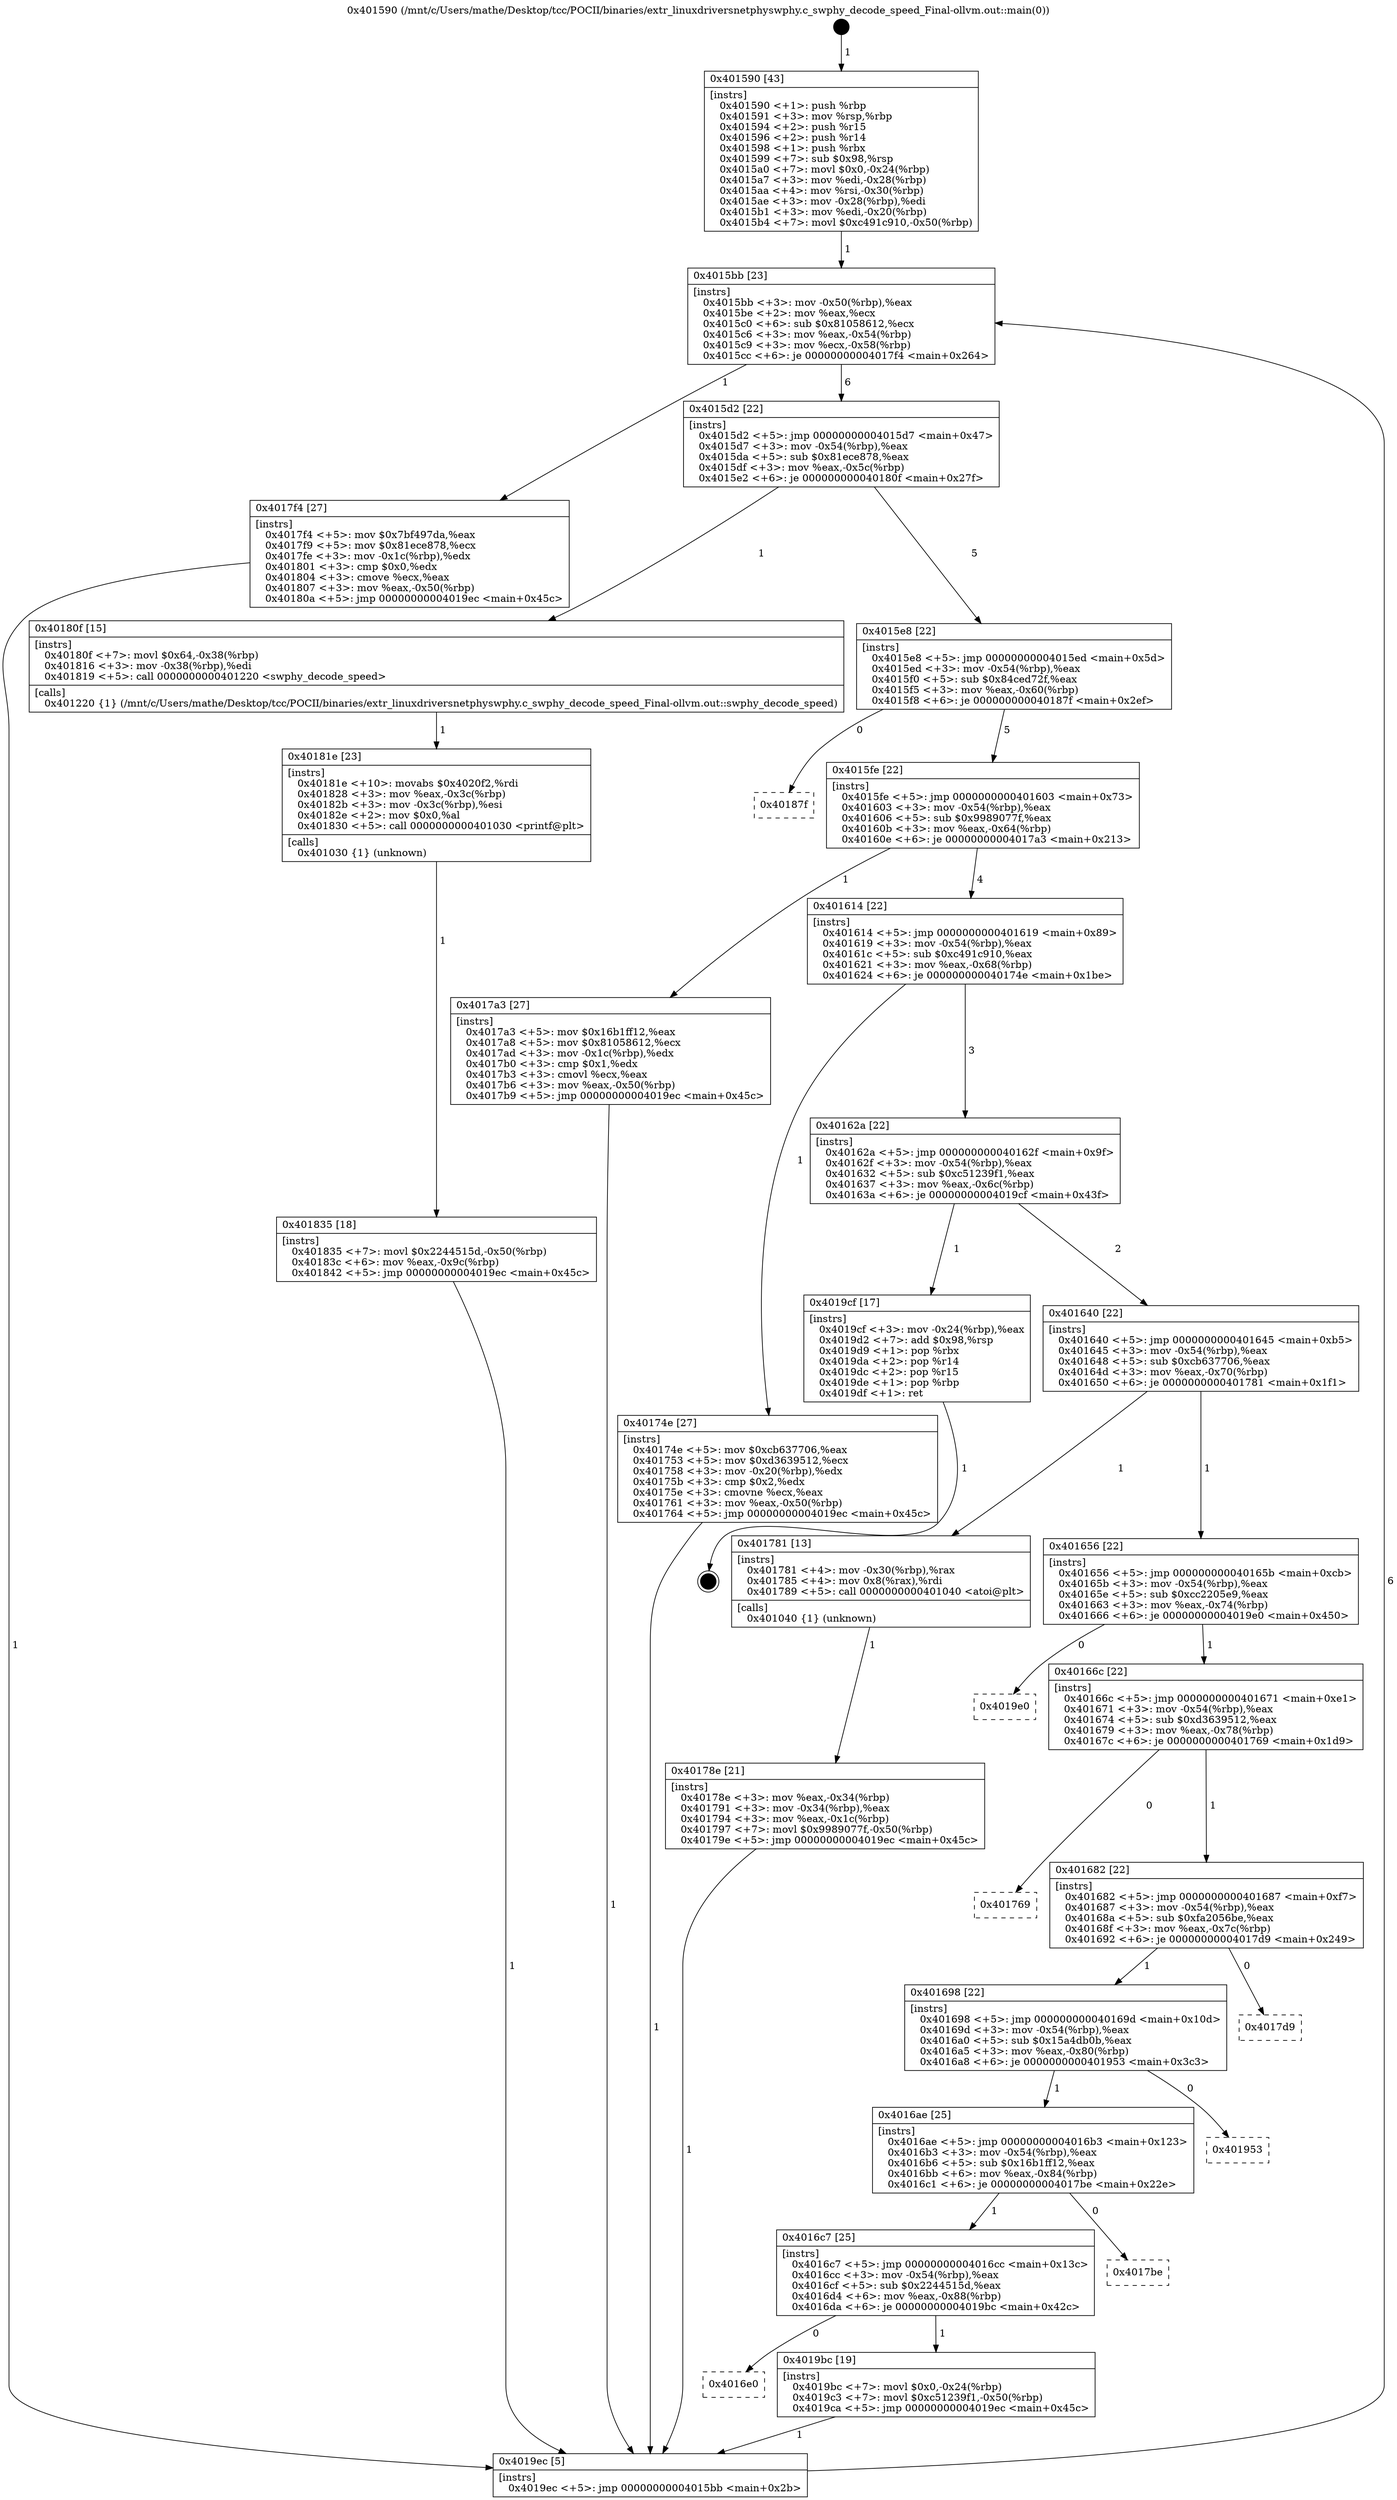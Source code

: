 digraph "0x401590" {
  label = "0x401590 (/mnt/c/Users/mathe/Desktop/tcc/POCII/binaries/extr_linuxdriversnetphyswphy.c_swphy_decode_speed_Final-ollvm.out::main(0))"
  labelloc = "t"
  node[shape=record]

  Entry [label="",width=0.3,height=0.3,shape=circle,fillcolor=black,style=filled]
  "0x4015bb" [label="{
     0x4015bb [23]\l
     | [instrs]\l
     &nbsp;&nbsp;0x4015bb \<+3\>: mov -0x50(%rbp),%eax\l
     &nbsp;&nbsp;0x4015be \<+2\>: mov %eax,%ecx\l
     &nbsp;&nbsp;0x4015c0 \<+6\>: sub $0x81058612,%ecx\l
     &nbsp;&nbsp;0x4015c6 \<+3\>: mov %eax,-0x54(%rbp)\l
     &nbsp;&nbsp;0x4015c9 \<+3\>: mov %ecx,-0x58(%rbp)\l
     &nbsp;&nbsp;0x4015cc \<+6\>: je 00000000004017f4 \<main+0x264\>\l
  }"]
  "0x4017f4" [label="{
     0x4017f4 [27]\l
     | [instrs]\l
     &nbsp;&nbsp;0x4017f4 \<+5\>: mov $0x7bf497da,%eax\l
     &nbsp;&nbsp;0x4017f9 \<+5\>: mov $0x81ece878,%ecx\l
     &nbsp;&nbsp;0x4017fe \<+3\>: mov -0x1c(%rbp),%edx\l
     &nbsp;&nbsp;0x401801 \<+3\>: cmp $0x0,%edx\l
     &nbsp;&nbsp;0x401804 \<+3\>: cmove %ecx,%eax\l
     &nbsp;&nbsp;0x401807 \<+3\>: mov %eax,-0x50(%rbp)\l
     &nbsp;&nbsp;0x40180a \<+5\>: jmp 00000000004019ec \<main+0x45c\>\l
  }"]
  "0x4015d2" [label="{
     0x4015d2 [22]\l
     | [instrs]\l
     &nbsp;&nbsp;0x4015d2 \<+5\>: jmp 00000000004015d7 \<main+0x47\>\l
     &nbsp;&nbsp;0x4015d7 \<+3\>: mov -0x54(%rbp),%eax\l
     &nbsp;&nbsp;0x4015da \<+5\>: sub $0x81ece878,%eax\l
     &nbsp;&nbsp;0x4015df \<+3\>: mov %eax,-0x5c(%rbp)\l
     &nbsp;&nbsp;0x4015e2 \<+6\>: je 000000000040180f \<main+0x27f\>\l
  }"]
  Exit [label="",width=0.3,height=0.3,shape=circle,fillcolor=black,style=filled,peripheries=2]
  "0x40180f" [label="{
     0x40180f [15]\l
     | [instrs]\l
     &nbsp;&nbsp;0x40180f \<+7\>: movl $0x64,-0x38(%rbp)\l
     &nbsp;&nbsp;0x401816 \<+3\>: mov -0x38(%rbp),%edi\l
     &nbsp;&nbsp;0x401819 \<+5\>: call 0000000000401220 \<swphy_decode_speed\>\l
     | [calls]\l
     &nbsp;&nbsp;0x401220 \{1\} (/mnt/c/Users/mathe/Desktop/tcc/POCII/binaries/extr_linuxdriversnetphyswphy.c_swphy_decode_speed_Final-ollvm.out::swphy_decode_speed)\l
  }"]
  "0x4015e8" [label="{
     0x4015e8 [22]\l
     | [instrs]\l
     &nbsp;&nbsp;0x4015e8 \<+5\>: jmp 00000000004015ed \<main+0x5d\>\l
     &nbsp;&nbsp;0x4015ed \<+3\>: mov -0x54(%rbp),%eax\l
     &nbsp;&nbsp;0x4015f0 \<+5\>: sub $0x84ced72f,%eax\l
     &nbsp;&nbsp;0x4015f5 \<+3\>: mov %eax,-0x60(%rbp)\l
     &nbsp;&nbsp;0x4015f8 \<+6\>: je 000000000040187f \<main+0x2ef\>\l
  }"]
  "0x4016e0" [label="{
     0x4016e0\l
  }", style=dashed]
  "0x40187f" [label="{
     0x40187f\l
  }", style=dashed]
  "0x4015fe" [label="{
     0x4015fe [22]\l
     | [instrs]\l
     &nbsp;&nbsp;0x4015fe \<+5\>: jmp 0000000000401603 \<main+0x73\>\l
     &nbsp;&nbsp;0x401603 \<+3\>: mov -0x54(%rbp),%eax\l
     &nbsp;&nbsp;0x401606 \<+5\>: sub $0x9989077f,%eax\l
     &nbsp;&nbsp;0x40160b \<+3\>: mov %eax,-0x64(%rbp)\l
     &nbsp;&nbsp;0x40160e \<+6\>: je 00000000004017a3 \<main+0x213\>\l
  }"]
  "0x4019bc" [label="{
     0x4019bc [19]\l
     | [instrs]\l
     &nbsp;&nbsp;0x4019bc \<+7\>: movl $0x0,-0x24(%rbp)\l
     &nbsp;&nbsp;0x4019c3 \<+7\>: movl $0xc51239f1,-0x50(%rbp)\l
     &nbsp;&nbsp;0x4019ca \<+5\>: jmp 00000000004019ec \<main+0x45c\>\l
  }"]
  "0x4017a3" [label="{
     0x4017a3 [27]\l
     | [instrs]\l
     &nbsp;&nbsp;0x4017a3 \<+5\>: mov $0x16b1ff12,%eax\l
     &nbsp;&nbsp;0x4017a8 \<+5\>: mov $0x81058612,%ecx\l
     &nbsp;&nbsp;0x4017ad \<+3\>: mov -0x1c(%rbp),%edx\l
     &nbsp;&nbsp;0x4017b0 \<+3\>: cmp $0x1,%edx\l
     &nbsp;&nbsp;0x4017b3 \<+3\>: cmovl %ecx,%eax\l
     &nbsp;&nbsp;0x4017b6 \<+3\>: mov %eax,-0x50(%rbp)\l
     &nbsp;&nbsp;0x4017b9 \<+5\>: jmp 00000000004019ec \<main+0x45c\>\l
  }"]
  "0x401614" [label="{
     0x401614 [22]\l
     | [instrs]\l
     &nbsp;&nbsp;0x401614 \<+5\>: jmp 0000000000401619 \<main+0x89\>\l
     &nbsp;&nbsp;0x401619 \<+3\>: mov -0x54(%rbp),%eax\l
     &nbsp;&nbsp;0x40161c \<+5\>: sub $0xc491c910,%eax\l
     &nbsp;&nbsp;0x401621 \<+3\>: mov %eax,-0x68(%rbp)\l
     &nbsp;&nbsp;0x401624 \<+6\>: je 000000000040174e \<main+0x1be\>\l
  }"]
  "0x4016c7" [label="{
     0x4016c7 [25]\l
     | [instrs]\l
     &nbsp;&nbsp;0x4016c7 \<+5\>: jmp 00000000004016cc \<main+0x13c\>\l
     &nbsp;&nbsp;0x4016cc \<+3\>: mov -0x54(%rbp),%eax\l
     &nbsp;&nbsp;0x4016cf \<+5\>: sub $0x2244515d,%eax\l
     &nbsp;&nbsp;0x4016d4 \<+6\>: mov %eax,-0x88(%rbp)\l
     &nbsp;&nbsp;0x4016da \<+6\>: je 00000000004019bc \<main+0x42c\>\l
  }"]
  "0x40174e" [label="{
     0x40174e [27]\l
     | [instrs]\l
     &nbsp;&nbsp;0x40174e \<+5\>: mov $0xcb637706,%eax\l
     &nbsp;&nbsp;0x401753 \<+5\>: mov $0xd3639512,%ecx\l
     &nbsp;&nbsp;0x401758 \<+3\>: mov -0x20(%rbp),%edx\l
     &nbsp;&nbsp;0x40175b \<+3\>: cmp $0x2,%edx\l
     &nbsp;&nbsp;0x40175e \<+3\>: cmovne %ecx,%eax\l
     &nbsp;&nbsp;0x401761 \<+3\>: mov %eax,-0x50(%rbp)\l
     &nbsp;&nbsp;0x401764 \<+5\>: jmp 00000000004019ec \<main+0x45c\>\l
  }"]
  "0x40162a" [label="{
     0x40162a [22]\l
     | [instrs]\l
     &nbsp;&nbsp;0x40162a \<+5\>: jmp 000000000040162f \<main+0x9f\>\l
     &nbsp;&nbsp;0x40162f \<+3\>: mov -0x54(%rbp),%eax\l
     &nbsp;&nbsp;0x401632 \<+5\>: sub $0xc51239f1,%eax\l
     &nbsp;&nbsp;0x401637 \<+3\>: mov %eax,-0x6c(%rbp)\l
     &nbsp;&nbsp;0x40163a \<+6\>: je 00000000004019cf \<main+0x43f\>\l
  }"]
  "0x4019ec" [label="{
     0x4019ec [5]\l
     | [instrs]\l
     &nbsp;&nbsp;0x4019ec \<+5\>: jmp 00000000004015bb \<main+0x2b\>\l
  }"]
  "0x401590" [label="{
     0x401590 [43]\l
     | [instrs]\l
     &nbsp;&nbsp;0x401590 \<+1\>: push %rbp\l
     &nbsp;&nbsp;0x401591 \<+3\>: mov %rsp,%rbp\l
     &nbsp;&nbsp;0x401594 \<+2\>: push %r15\l
     &nbsp;&nbsp;0x401596 \<+2\>: push %r14\l
     &nbsp;&nbsp;0x401598 \<+1\>: push %rbx\l
     &nbsp;&nbsp;0x401599 \<+7\>: sub $0x98,%rsp\l
     &nbsp;&nbsp;0x4015a0 \<+7\>: movl $0x0,-0x24(%rbp)\l
     &nbsp;&nbsp;0x4015a7 \<+3\>: mov %edi,-0x28(%rbp)\l
     &nbsp;&nbsp;0x4015aa \<+4\>: mov %rsi,-0x30(%rbp)\l
     &nbsp;&nbsp;0x4015ae \<+3\>: mov -0x28(%rbp),%edi\l
     &nbsp;&nbsp;0x4015b1 \<+3\>: mov %edi,-0x20(%rbp)\l
     &nbsp;&nbsp;0x4015b4 \<+7\>: movl $0xc491c910,-0x50(%rbp)\l
  }"]
  "0x4017be" [label="{
     0x4017be\l
  }", style=dashed]
  "0x4019cf" [label="{
     0x4019cf [17]\l
     | [instrs]\l
     &nbsp;&nbsp;0x4019cf \<+3\>: mov -0x24(%rbp),%eax\l
     &nbsp;&nbsp;0x4019d2 \<+7\>: add $0x98,%rsp\l
     &nbsp;&nbsp;0x4019d9 \<+1\>: pop %rbx\l
     &nbsp;&nbsp;0x4019da \<+2\>: pop %r14\l
     &nbsp;&nbsp;0x4019dc \<+2\>: pop %r15\l
     &nbsp;&nbsp;0x4019de \<+1\>: pop %rbp\l
     &nbsp;&nbsp;0x4019df \<+1\>: ret\l
  }"]
  "0x401640" [label="{
     0x401640 [22]\l
     | [instrs]\l
     &nbsp;&nbsp;0x401640 \<+5\>: jmp 0000000000401645 \<main+0xb5\>\l
     &nbsp;&nbsp;0x401645 \<+3\>: mov -0x54(%rbp),%eax\l
     &nbsp;&nbsp;0x401648 \<+5\>: sub $0xcb637706,%eax\l
     &nbsp;&nbsp;0x40164d \<+3\>: mov %eax,-0x70(%rbp)\l
     &nbsp;&nbsp;0x401650 \<+6\>: je 0000000000401781 \<main+0x1f1\>\l
  }"]
  "0x4016ae" [label="{
     0x4016ae [25]\l
     | [instrs]\l
     &nbsp;&nbsp;0x4016ae \<+5\>: jmp 00000000004016b3 \<main+0x123\>\l
     &nbsp;&nbsp;0x4016b3 \<+3\>: mov -0x54(%rbp),%eax\l
     &nbsp;&nbsp;0x4016b6 \<+5\>: sub $0x16b1ff12,%eax\l
     &nbsp;&nbsp;0x4016bb \<+6\>: mov %eax,-0x84(%rbp)\l
     &nbsp;&nbsp;0x4016c1 \<+6\>: je 00000000004017be \<main+0x22e\>\l
  }"]
  "0x401781" [label="{
     0x401781 [13]\l
     | [instrs]\l
     &nbsp;&nbsp;0x401781 \<+4\>: mov -0x30(%rbp),%rax\l
     &nbsp;&nbsp;0x401785 \<+4\>: mov 0x8(%rax),%rdi\l
     &nbsp;&nbsp;0x401789 \<+5\>: call 0000000000401040 \<atoi@plt\>\l
     | [calls]\l
     &nbsp;&nbsp;0x401040 \{1\} (unknown)\l
  }"]
  "0x401656" [label="{
     0x401656 [22]\l
     | [instrs]\l
     &nbsp;&nbsp;0x401656 \<+5\>: jmp 000000000040165b \<main+0xcb\>\l
     &nbsp;&nbsp;0x40165b \<+3\>: mov -0x54(%rbp),%eax\l
     &nbsp;&nbsp;0x40165e \<+5\>: sub $0xcc2205e9,%eax\l
     &nbsp;&nbsp;0x401663 \<+3\>: mov %eax,-0x74(%rbp)\l
     &nbsp;&nbsp;0x401666 \<+6\>: je 00000000004019e0 \<main+0x450\>\l
  }"]
  "0x40178e" [label="{
     0x40178e [21]\l
     | [instrs]\l
     &nbsp;&nbsp;0x40178e \<+3\>: mov %eax,-0x34(%rbp)\l
     &nbsp;&nbsp;0x401791 \<+3\>: mov -0x34(%rbp),%eax\l
     &nbsp;&nbsp;0x401794 \<+3\>: mov %eax,-0x1c(%rbp)\l
     &nbsp;&nbsp;0x401797 \<+7\>: movl $0x9989077f,-0x50(%rbp)\l
     &nbsp;&nbsp;0x40179e \<+5\>: jmp 00000000004019ec \<main+0x45c\>\l
  }"]
  "0x40181e" [label="{
     0x40181e [23]\l
     | [instrs]\l
     &nbsp;&nbsp;0x40181e \<+10\>: movabs $0x4020f2,%rdi\l
     &nbsp;&nbsp;0x401828 \<+3\>: mov %eax,-0x3c(%rbp)\l
     &nbsp;&nbsp;0x40182b \<+3\>: mov -0x3c(%rbp),%esi\l
     &nbsp;&nbsp;0x40182e \<+2\>: mov $0x0,%al\l
     &nbsp;&nbsp;0x401830 \<+5\>: call 0000000000401030 \<printf@plt\>\l
     | [calls]\l
     &nbsp;&nbsp;0x401030 \{1\} (unknown)\l
  }"]
  "0x401835" [label="{
     0x401835 [18]\l
     | [instrs]\l
     &nbsp;&nbsp;0x401835 \<+7\>: movl $0x2244515d,-0x50(%rbp)\l
     &nbsp;&nbsp;0x40183c \<+6\>: mov %eax,-0x9c(%rbp)\l
     &nbsp;&nbsp;0x401842 \<+5\>: jmp 00000000004019ec \<main+0x45c\>\l
  }"]
  "0x401953" [label="{
     0x401953\l
  }", style=dashed]
  "0x4019e0" [label="{
     0x4019e0\l
  }", style=dashed]
  "0x40166c" [label="{
     0x40166c [22]\l
     | [instrs]\l
     &nbsp;&nbsp;0x40166c \<+5\>: jmp 0000000000401671 \<main+0xe1\>\l
     &nbsp;&nbsp;0x401671 \<+3\>: mov -0x54(%rbp),%eax\l
     &nbsp;&nbsp;0x401674 \<+5\>: sub $0xd3639512,%eax\l
     &nbsp;&nbsp;0x401679 \<+3\>: mov %eax,-0x78(%rbp)\l
     &nbsp;&nbsp;0x40167c \<+6\>: je 0000000000401769 \<main+0x1d9\>\l
  }"]
  "0x401698" [label="{
     0x401698 [22]\l
     | [instrs]\l
     &nbsp;&nbsp;0x401698 \<+5\>: jmp 000000000040169d \<main+0x10d\>\l
     &nbsp;&nbsp;0x40169d \<+3\>: mov -0x54(%rbp),%eax\l
     &nbsp;&nbsp;0x4016a0 \<+5\>: sub $0x15a4db0b,%eax\l
     &nbsp;&nbsp;0x4016a5 \<+3\>: mov %eax,-0x80(%rbp)\l
     &nbsp;&nbsp;0x4016a8 \<+6\>: je 0000000000401953 \<main+0x3c3\>\l
  }"]
  "0x401769" [label="{
     0x401769\l
  }", style=dashed]
  "0x401682" [label="{
     0x401682 [22]\l
     | [instrs]\l
     &nbsp;&nbsp;0x401682 \<+5\>: jmp 0000000000401687 \<main+0xf7\>\l
     &nbsp;&nbsp;0x401687 \<+3\>: mov -0x54(%rbp),%eax\l
     &nbsp;&nbsp;0x40168a \<+5\>: sub $0xfa2056be,%eax\l
     &nbsp;&nbsp;0x40168f \<+3\>: mov %eax,-0x7c(%rbp)\l
     &nbsp;&nbsp;0x401692 \<+6\>: je 00000000004017d9 \<main+0x249\>\l
  }"]
  "0x4017d9" [label="{
     0x4017d9\l
  }", style=dashed]
  Entry -> "0x401590" [label=" 1"]
  "0x4015bb" -> "0x4017f4" [label=" 1"]
  "0x4015bb" -> "0x4015d2" [label=" 6"]
  "0x4019cf" -> Exit [label=" 1"]
  "0x4015d2" -> "0x40180f" [label=" 1"]
  "0x4015d2" -> "0x4015e8" [label=" 5"]
  "0x4019bc" -> "0x4019ec" [label=" 1"]
  "0x4015e8" -> "0x40187f" [label=" 0"]
  "0x4015e8" -> "0x4015fe" [label=" 5"]
  "0x4016c7" -> "0x4016e0" [label=" 0"]
  "0x4015fe" -> "0x4017a3" [label=" 1"]
  "0x4015fe" -> "0x401614" [label=" 4"]
  "0x4016c7" -> "0x4019bc" [label=" 1"]
  "0x401614" -> "0x40174e" [label=" 1"]
  "0x401614" -> "0x40162a" [label=" 3"]
  "0x40174e" -> "0x4019ec" [label=" 1"]
  "0x401590" -> "0x4015bb" [label=" 1"]
  "0x4019ec" -> "0x4015bb" [label=" 6"]
  "0x4016ae" -> "0x4016c7" [label=" 1"]
  "0x40162a" -> "0x4019cf" [label=" 1"]
  "0x40162a" -> "0x401640" [label=" 2"]
  "0x4016ae" -> "0x4017be" [label=" 0"]
  "0x401640" -> "0x401781" [label=" 1"]
  "0x401640" -> "0x401656" [label=" 1"]
  "0x401781" -> "0x40178e" [label=" 1"]
  "0x40178e" -> "0x4019ec" [label=" 1"]
  "0x4017a3" -> "0x4019ec" [label=" 1"]
  "0x4017f4" -> "0x4019ec" [label=" 1"]
  "0x40180f" -> "0x40181e" [label=" 1"]
  "0x40181e" -> "0x401835" [label=" 1"]
  "0x401835" -> "0x4019ec" [label=" 1"]
  "0x401698" -> "0x4016ae" [label=" 1"]
  "0x401656" -> "0x4019e0" [label=" 0"]
  "0x401656" -> "0x40166c" [label=" 1"]
  "0x401698" -> "0x401953" [label=" 0"]
  "0x40166c" -> "0x401769" [label=" 0"]
  "0x40166c" -> "0x401682" [label=" 1"]
  "0x401682" -> "0x401698" [label=" 1"]
  "0x401682" -> "0x4017d9" [label=" 0"]
}
